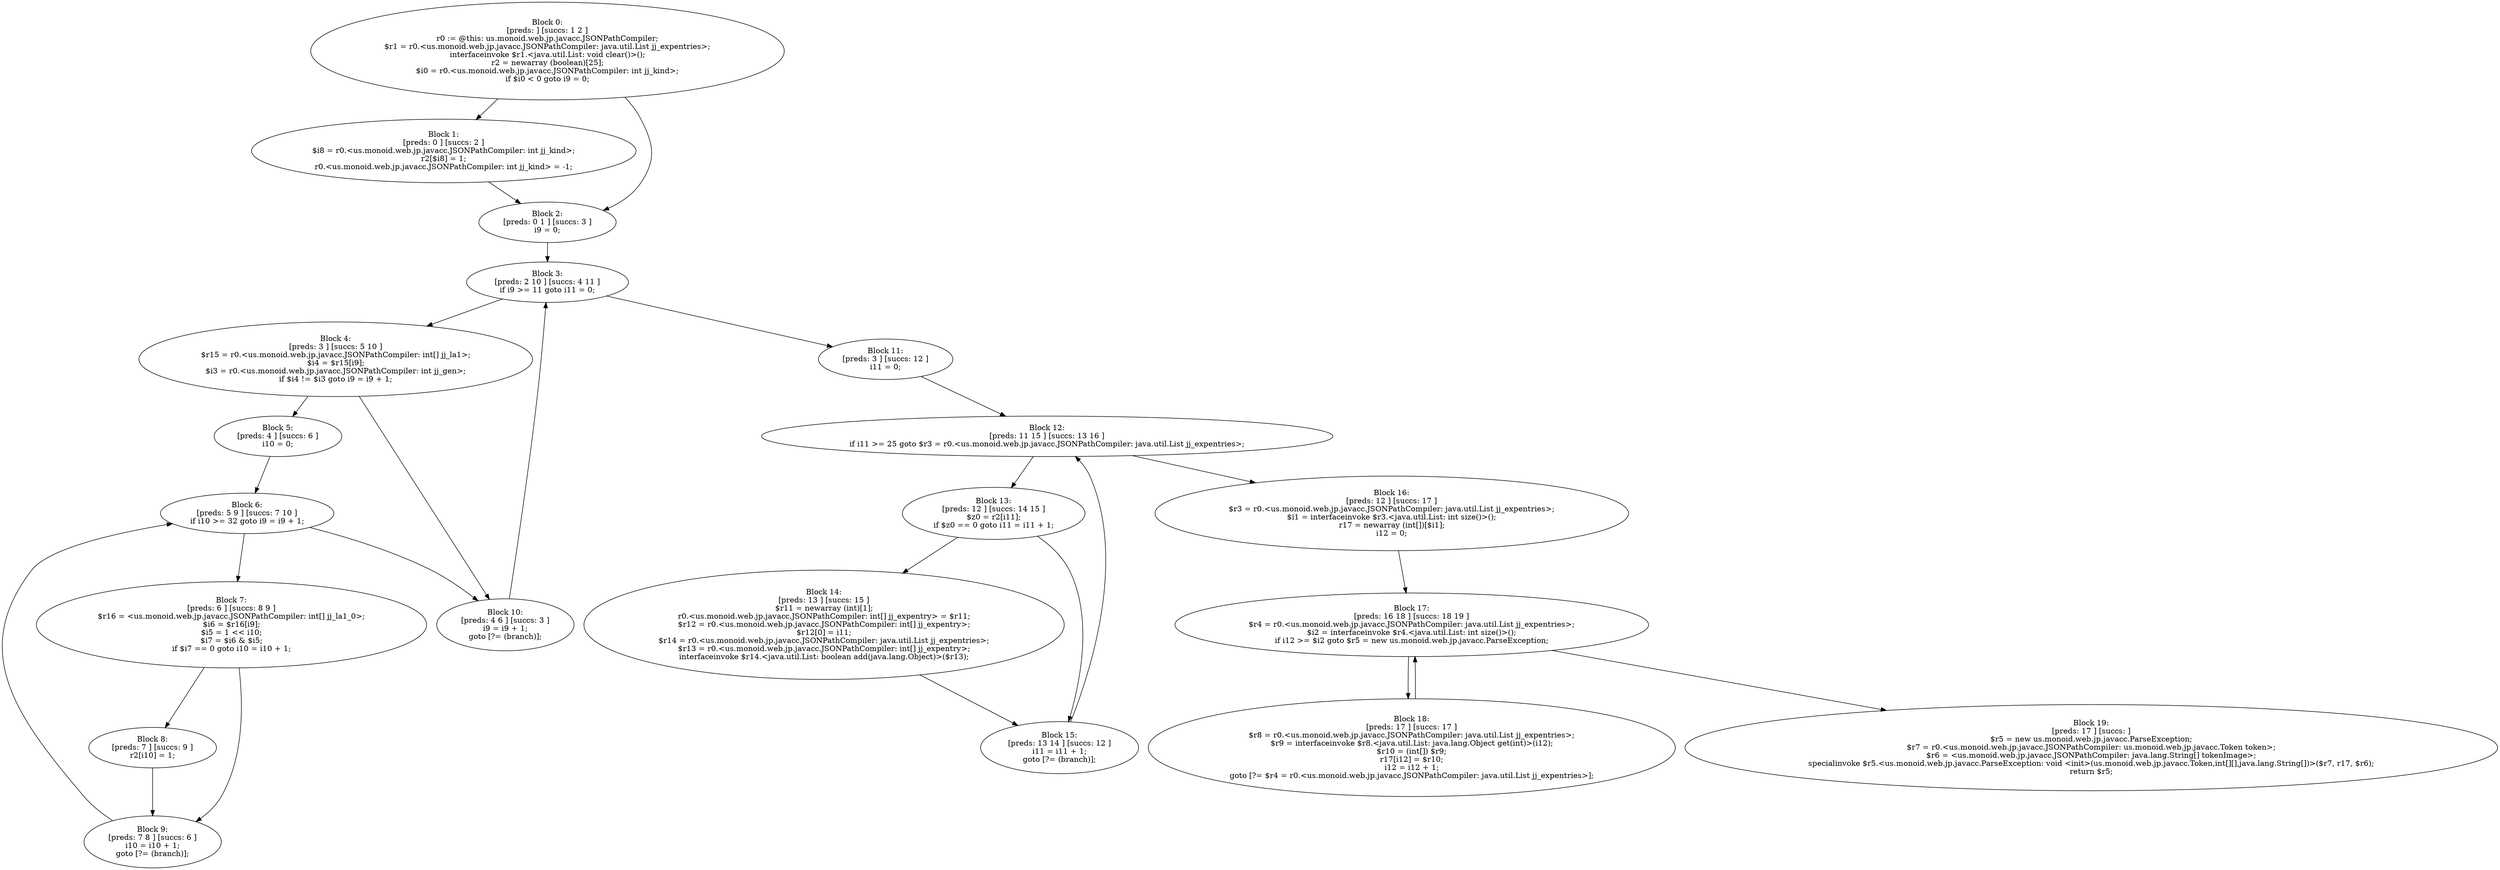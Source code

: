 digraph "unitGraph" {
    "Block 0:
[preds: ] [succs: 1 2 ]
r0 := @this: us.monoid.web.jp.javacc.JSONPathCompiler;
$r1 = r0.<us.monoid.web.jp.javacc.JSONPathCompiler: java.util.List jj_expentries>;
interfaceinvoke $r1.<java.util.List: void clear()>();
r2 = newarray (boolean)[25];
$i0 = r0.<us.monoid.web.jp.javacc.JSONPathCompiler: int jj_kind>;
if $i0 < 0 goto i9 = 0;
"
    "Block 1:
[preds: 0 ] [succs: 2 ]
$i8 = r0.<us.monoid.web.jp.javacc.JSONPathCompiler: int jj_kind>;
r2[$i8] = 1;
r0.<us.monoid.web.jp.javacc.JSONPathCompiler: int jj_kind> = -1;
"
    "Block 2:
[preds: 0 1 ] [succs: 3 ]
i9 = 0;
"
    "Block 3:
[preds: 2 10 ] [succs: 4 11 ]
if i9 >= 11 goto i11 = 0;
"
    "Block 4:
[preds: 3 ] [succs: 5 10 ]
$r15 = r0.<us.monoid.web.jp.javacc.JSONPathCompiler: int[] jj_la1>;
$i4 = $r15[i9];
$i3 = r0.<us.monoid.web.jp.javacc.JSONPathCompiler: int jj_gen>;
if $i4 != $i3 goto i9 = i9 + 1;
"
    "Block 5:
[preds: 4 ] [succs: 6 ]
i10 = 0;
"
    "Block 6:
[preds: 5 9 ] [succs: 7 10 ]
if i10 >= 32 goto i9 = i9 + 1;
"
    "Block 7:
[preds: 6 ] [succs: 8 9 ]
$r16 = <us.monoid.web.jp.javacc.JSONPathCompiler: int[] jj_la1_0>;
$i6 = $r16[i9];
$i5 = 1 << i10;
$i7 = $i6 & $i5;
if $i7 == 0 goto i10 = i10 + 1;
"
    "Block 8:
[preds: 7 ] [succs: 9 ]
r2[i10] = 1;
"
    "Block 9:
[preds: 7 8 ] [succs: 6 ]
i10 = i10 + 1;
goto [?= (branch)];
"
    "Block 10:
[preds: 4 6 ] [succs: 3 ]
i9 = i9 + 1;
goto [?= (branch)];
"
    "Block 11:
[preds: 3 ] [succs: 12 ]
i11 = 0;
"
    "Block 12:
[preds: 11 15 ] [succs: 13 16 ]
if i11 >= 25 goto $r3 = r0.<us.monoid.web.jp.javacc.JSONPathCompiler: java.util.List jj_expentries>;
"
    "Block 13:
[preds: 12 ] [succs: 14 15 ]
$z0 = r2[i11];
if $z0 == 0 goto i11 = i11 + 1;
"
    "Block 14:
[preds: 13 ] [succs: 15 ]
$r11 = newarray (int)[1];
r0.<us.monoid.web.jp.javacc.JSONPathCompiler: int[] jj_expentry> = $r11;
$r12 = r0.<us.monoid.web.jp.javacc.JSONPathCompiler: int[] jj_expentry>;
$r12[0] = i11;
$r14 = r0.<us.monoid.web.jp.javacc.JSONPathCompiler: java.util.List jj_expentries>;
$r13 = r0.<us.monoid.web.jp.javacc.JSONPathCompiler: int[] jj_expentry>;
interfaceinvoke $r14.<java.util.List: boolean add(java.lang.Object)>($r13);
"
    "Block 15:
[preds: 13 14 ] [succs: 12 ]
i11 = i11 + 1;
goto [?= (branch)];
"
    "Block 16:
[preds: 12 ] [succs: 17 ]
$r3 = r0.<us.monoid.web.jp.javacc.JSONPathCompiler: java.util.List jj_expentries>;
$i1 = interfaceinvoke $r3.<java.util.List: int size()>();
r17 = newarray (int[])[$i1];
i12 = 0;
"
    "Block 17:
[preds: 16 18 ] [succs: 18 19 ]
$r4 = r0.<us.monoid.web.jp.javacc.JSONPathCompiler: java.util.List jj_expentries>;
$i2 = interfaceinvoke $r4.<java.util.List: int size()>();
if i12 >= $i2 goto $r5 = new us.monoid.web.jp.javacc.ParseException;
"
    "Block 18:
[preds: 17 ] [succs: 17 ]
$r8 = r0.<us.monoid.web.jp.javacc.JSONPathCompiler: java.util.List jj_expentries>;
$r9 = interfaceinvoke $r8.<java.util.List: java.lang.Object get(int)>(i12);
$r10 = (int[]) $r9;
r17[i12] = $r10;
i12 = i12 + 1;
goto [?= $r4 = r0.<us.monoid.web.jp.javacc.JSONPathCompiler: java.util.List jj_expentries>];
"
    "Block 19:
[preds: 17 ] [succs: ]
$r5 = new us.monoid.web.jp.javacc.ParseException;
$r7 = r0.<us.monoid.web.jp.javacc.JSONPathCompiler: us.monoid.web.jp.javacc.Token token>;
$r6 = <us.monoid.web.jp.javacc.JSONPathCompiler: java.lang.String[] tokenImage>;
specialinvoke $r5.<us.monoid.web.jp.javacc.ParseException: void <init>(us.monoid.web.jp.javacc.Token,int[][],java.lang.String[])>($r7, r17, $r6);
return $r5;
"
    "Block 0:
[preds: ] [succs: 1 2 ]
r0 := @this: us.monoid.web.jp.javacc.JSONPathCompiler;
$r1 = r0.<us.monoid.web.jp.javacc.JSONPathCompiler: java.util.List jj_expentries>;
interfaceinvoke $r1.<java.util.List: void clear()>();
r2 = newarray (boolean)[25];
$i0 = r0.<us.monoid.web.jp.javacc.JSONPathCompiler: int jj_kind>;
if $i0 < 0 goto i9 = 0;
"->"Block 1:
[preds: 0 ] [succs: 2 ]
$i8 = r0.<us.monoid.web.jp.javacc.JSONPathCompiler: int jj_kind>;
r2[$i8] = 1;
r0.<us.monoid.web.jp.javacc.JSONPathCompiler: int jj_kind> = -1;
";
    "Block 0:
[preds: ] [succs: 1 2 ]
r0 := @this: us.monoid.web.jp.javacc.JSONPathCompiler;
$r1 = r0.<us.monoid.web.jp.javacc.JSONPathCompiler: java.util.List jj_expentries>;
interfaceinvoke $r1.<java.util.List: void clear()>();
r2 = newarray (boolean)[25];
$i0 = r0.<us.monoid.web.jp.javacc.JSONPathCompiler: int jj_kind>;
if $i0 < 0 goto i9 = 0;
"->"Block 2:
[preds: 0 1 ] [succs: 3 ]
i9 = 0;
";
    "Block 1:
[preds: 0 ] [succs: 2 ]
$i8 = r0.<us.monoid.web.jp.javacc.JSONPathCompiler: int jj_kind>;
r2[$i8] = 1;
r0.<us.monoid.web.jp.javacc.JSONPathCompiler: int jj_kind> = -1;
"->"Block 2:
[preds: 0 1 ] [succs: 3 ]
i9 = 0;
";
    "Block 2:
[preds: 0 1 ] [succs: 3 ]
i9 = 0;
"->"Block 3:
[preds: 2 10 ] [succs: 4 11 ]
if i9 >= 11 goto i11 = 0;
";
    "Block 3:
[preds: 2 10 ] [succs: 4 11 ]
if i9 >= 11 goto i11 = 0;
"->"Block 4:
[preds: 3 ] [succs: 5 10 ]
$r15 = r0.<us.monoid.web.jp.javacc.JSONPathCompiler: int[] jj_la1>;
$i4 = $r15[i9];
$i3 = r0.<us.monoid.web.jp.javacc.JSONPathCompiler: int jj_gen>;
if $i4 != $i3 goto i9 = i9 + 1;
";
    "Block 3:
[preds: 2 10 ] [succs: 4 11 ]
if i9 >= 11 goto i11 = 0;
"->"Block 11:
[preds: 3 ] [succs: 12 ]
i11 = 0;
";
    "Block 4:
[preds: 3 ] [succs: 5 10 ]
$r15 = r0.<us.monoid.web.jp.javacc.JSONPathCompiler: int[] jj_la1>;
$i4 = $r15[i9];
$i3 = r0.<us.monoid.web.jp.javacc.JSONPathCompiler: int jj_gen>;
if $i4 != $i3 goto i9 = i9 + 1;
"->"Block 5:
[preds: 4 ] [succs: 6 ]
i10 = 0;
";
    "Block 4:
[preds: 3 ] [succs: 5 10 ]
$r15 = r0.<us.monoid.web.jp.javacc.JSONPathCompiler: int[] jj_la1>;
$i4 = $r15[i9];
$i3 = r0.<us.monoid.web.jp.javacc.JSONPathCompiler: int jj_gen>;
if $i4 != $i3 goto i9 = i9 + 1;
"->"Block 10:
[preds: 4 6 ] [succs: 3 ]
i9 = i9 + 1;
goto [?= (branch)];
";
    "Block 5:
[preds: 4 ] [succs: 6 ]
i10 = 0;
"->"Block 6:
[preds: 5 9 ] [succs: 7 10 ]
if i10 >= 32 goto i9 = i9 + 1;
";
    "Block 6:
[preds: 5 9 ] [succs: 7 10 ]
if i10 >= 32 goto i9 = i9 + 1;
"->"Block 7:
[preds: 6 ] [succs: 8 9 ]
$r16 = <us.monoid.web.jp.javacc.JSONPathCompiler: int[] jj_la1_0>;
$i6 = $r16[i9];
$i5 = 1 << i10;
$i7 = $i6 & $i5;
if $i7 == 0 goto i10 = i10 + 1;
";
    "Block 6:
[preds: 5 9 ] [succs: 7 10 ]
if i10 >= 32 goto i9 = i9 + 1;
"->"Block 10:
[preds: 4 6 ] [succs: 3 ]
i9 = i9 + 1;
goto [?= (branch)];
";
    "Block 7:
[preds: 6 ] [succs: 8 9 ]
$r16 = <us.monoid.web.jp.javacc.JSONPathCompiler: int[] jj_la1_0>;
$i6 = $r16[i9];
$i5 = 1 << i10;
$i7 = $i6 & $i5;
if $i7 == 0 goto i10 = i10 + 1;
"->"Block 8:
[preds: 7 ] [succs: 9 ]
r2[i10] = 1;
";
    "Block 7:
[preds: 6 ] [succs: 8 9 ]
$r16 = <us.monoid.web.jp.javacc.JSONPathCompiler: int[] jj_la1_0>;
$i6 = $r16[i9];
$i5 = 1 << i10;
$i7 = $i6 & $i5;
if $i7 == 0 goto i10 = i10 + 1;
"->"Block 9:
[preds: 7 8 ] [succs: 6 ]
i10 = i10 + 1;
goto [?= (branch)];
";
    "Block 8:
[preds: 7 ] [succs: 9 ]
r2[i10] = 1;
"->"Block 9:
[preds: 7 8 ] [succs: 6 ]
i10 = i10 + 1;
goto [?= (branch)];
";
    "Block 9:
[preds: 7 8 ] [succs: 6 ]
i10 = i10 + 1;
goto [?= (branch)];
"->"Block 6:
[preds: 5 9 ] [succs: 7 10 ]
if i10 >= 32 goto i9 = i9 + 1;
";
    "Block 10:
[preds: 4 6 ] [succs: 3 ]
i9 = i9 + 1;
goto [?= (branch)];
"->"Block 3:
[preds: 2 10 ] [succs: 4 11 ]
if i9 >= 11 goto i11 = 0;
";
    "Block 11:
[preds: 3 ] [succs: 12 ]
i11 = 0;
"->"Block 12:
[preds: 11 15 ] [succs: 13 16 ]
if i11 >= 25 goto $r3 = r0.<us.monoid.web.jp.javacc.JSONPathCompiler: java.util.List jj_expentries>;
";
    "Block 12:
[preds: 11 15 ] [succs: 13 16 ]
if i11 >= 25 goto $r3 = r0.<us.monoid.web.jp.javacc.JSONPathCompiler: java.util.List jj_expentries>;
"->"Block 13:
[preds: 12 ] [succs: 14 15 ]
$z0 = r2[i11];
if $z0 == 0 goto i11 = i11 + 1;
";
    "Block 12:
[preds: 11 15 ] [succs: 13 16 ]
if i11 >= 25 goto $r3 = r0.<us.monoid.web.jp.javacc.JSONPathCompiler: java.util.List jj_expentries>;
"->"Block 16:
[preds: 12 ] [succs: 17 ]
$r3 = r0.<us.monoid.web.jp.javacc.JSONPathCompiler: java.util.List jj_expentries>;
$i1 = interfaceinvoke $r3.<java.util.List: int size()>();
r17 = newarray (int[])[$i1];
i12 = 0;
";
    "Block 13:
[preds: 12 ] [succs: 14 15 ]
$z0 = r2[i11];
if $z0 == 0 goto i11 = i11 + 1;
"->"Block 14:
[preds: 13 ] [succs: 15 ]
$r11 = newarray (int)[1];
r0.<us.monoid.web.jp.javacc.JSONPathCompiler: int[] jj_expentry> = $r11;
$r12 = r0.<us.monoid.web.jp.javacc.JSONPathCompiler: int[] jj_expentry>;
$r12[0] = i11;
$r14 = r0.<us.monoid.web.jp.javacc.JSONPathCompiler: java.util.List jj_expentries>;
$r13 = r0.<us.monoid.web.jp.javacc.JSONPathCompiler: int[] jj_expentry>;
interfaceinvoke $r14.<java.util.List: boolean add(java.lang.Object)>($r13);
";
    "Block 13:
[preds: 12 ] [succs: 14 15 ]
$z0 = r2[i11];
if $z0 == 0 goto i11 = i11 + 1;
"->"Block 15:
[preds: 13 14 ] [succs: 12 ]
i11 = i11 + 1;
goto [?= (branch)];
";
    "Block 14:
[preds: 13 ] [succs: 15 ]
$r11 = newarray (int)[1];
r0.<us.monoid.web.jp.javacc.JSONPathCompiler: int[] jj_expentry> = $r11;
$r12 = r0.<us.monoid.web.jp.javacc.JSONPathCompiler: int[] jj_expentry>;
$r12[0] = i11;
$r14 = r0.<us.monoid.web.jp.javacc.JSONPathCompiler: java.util.List jj_expentries>;
$r13 = r0.<us.monoid.web.jp.javacc.JSONPathCompiler: int[] jj_expentry>;
interfaceinvoke $r14.<java.util.List: boolean add(java.lang.Object)>($r13);
"->"Block 15:
[preds: 13 14 ] [succs: 12 ]
i11 = i11 + 1;
goto [?= (branch)];
";
    "Block 15:
[preds: 13 14 ] [succs: 12 ]
i11 = i11 + 1;
goto [?= (branch)];
"->"Block 12:
[preds: 11 15 ] [succs: 13 16 ]
if i11 >= 25 goto $r3 = r0.<us.monoid.web.jp.javacc.JSONPathCompiler: java.util.List jj_expentries>;
";
    "Block 16:
[preds: 12 ] [succs: 17 ]
$r3 = r0.<us.monoid.web.jp.javacc.JSONPathCompiler: java.util.List jj_expentries>;
$i1 = interfaceinvoke $r3.<java.util.List: int size()>();
r17 = newarray (int[])[$i1];
i12 = 0;
"->"Block 17:
[preds: 16 18 ] [succs: 18 19 ]
$r4 = r0.<us.monoid.web.jp.javacc.JSONPathCompiler: java.util.List jj_expentries>;
$i2 = interfaceinvoke $r4.<java.util.List: int size()>();
if i12 >= $i2 goto $r5 = new us.monoid.web.jp.javacc.ParseException;
";
    "Block 17:
[preds: 16 18 ] [succs: 18 19 ]
$r4 = r0.<us.monoid.web.jp.javacc.JSONPathCompiler: java.util.List jj_expentries>;
$i2 = interfaceinvoke $r4.<java.util.List: int size()>();
if i12 >= $i2 goto $r5 = new us.monoid.web.jp.javacc.ParseException;
"->"Block 18:
[preds: 17 ] [succs: 17 ]
$r8 = r0.<us.monoid.web.jp.javacc.JSONPathCompiler: java.util.List jj_expentries>;
$r9 = interfaceinvoke $r8.<java.util.List: java.lang.Object get(int)>(i12);
$r10 = (int[]) $r9;
r17[i12] = $r10;
i12 = i12 + 1;
goto [?= $r4 = r0.<us.monoid.web.jp.javacc.JSONPathCompiler: java.util.List jj_expentries>];
";
    "Block 17:
[preds: 16 18 ] [succs: 18 19 ]
$r4 = r0.<us.monoid.web.jp.javacc.JSONPathCompiler: java.util.List jj_expentries>;
$i2 = interfaceinvoke $r4.<java.util.List: int size()>();
if i12 >= $i2 goto $r5 = new us.monoid.web.jp.javacc.ParseException;
"->"Block 19:
[preds: 17 ] [succs: ]
$r5 = new us.monoid.web.jp.javacc.ParseException;
$r7 = r0.<us.monoid.web.jp.javacc.JSONPathCompiler: us.monoid.web.jp.javacc.Token token>;
$r6 = <us.monoid.web.jp.javacc.JSONPathCompiler: java.lang.String[] tokenImage>;
specialinvoke $r5.<us.monoid.web.jp.javacc.ParseException: void <init>(us.monoid.web.jp.javacc.Token,int[][],java.lang.String[])>($r7, r17, $r6);
return $r5;
";
    "Block 18:
[preds: 17 ] [succs: 17 ]
$r8 = r0.<us.monoid.web.jp.javacc.JSONPathCompiler: java.util.List jj_expentries>;
$r9 = interfaceinvoke $r8.<java.util.List: java.lang.Object get(int)>(i12);
$r10 = (int[]) $r9;
r17[i12] = $r10;
i12 = i12 + 1;
goto [?= $r4 = r0.<us.monoid.web.jp.javacc.JSONPathCompiler: java.util.List jj_expentries>];
"->"Block 17:
[preds: 16 18 ] [succs: 18 19 ]
$r4 = r0.<us.monoid.web.jp.javacc.JSONPathCompiler: java.util.List jj_expentries>;
$i2 = interfaceinvoke $r4.<java.util.List: int size()>();
if i12 >= $i2 goto $r5 = new us.monoid.web.jp.javacc.ParseException;
";
}
